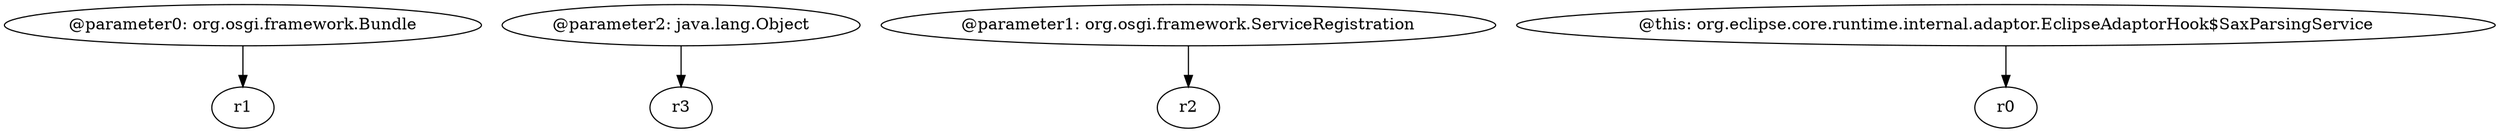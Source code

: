 digraph g {
0[label="@parameter0: org.osgi.framework.Bundle"]
1[label="r1"]
0->1[label=""]
2[label="@parameter2: java.lang.Object"]
3[label="r3"]
2->3[label=""]
4[label="@parameter1: org.osgi.framework.ServiceRegistration"]
5[label="r2"]
4->5[label=""]
6[label="@this: org.eclipse.core.runtime.internal.adaptor.EclipseAdaptorHook$SaxParsingService"]
7[label="r0"]
6->7[label=""]
}